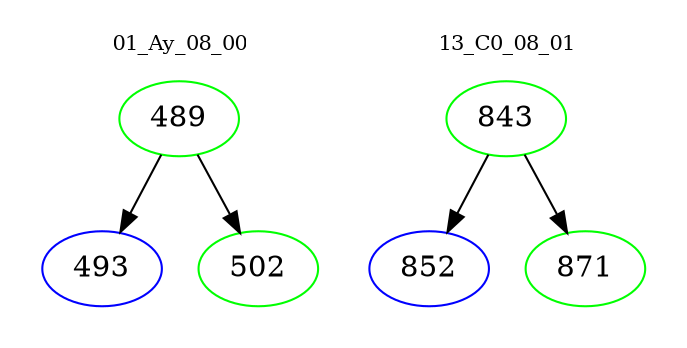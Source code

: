 digraph{
subgraph cluster_0 {
color = white
label = "01_Ay_08_00";
fontsize=10;
T0_489 [label="489", color="green"]
T0_489 -> T0_493 [color="black"]
T0_493 [label="493", color="blue"]
T0_489 -> T0_502 [color="black"]
T0_502 [label="502", color="green"]
}
subgraph cluster_1 {
color = white
label = "13_C0_08_01";
fontsize=10;
T1_843 [label="843", color="green"]
T1_843 -> T1_852 [color="black"]
T1_852 [label="852", color="blue"]
T1_843 -> T1_871 [color="black"]
T1_871 [label="871", color="green"]
}
}
